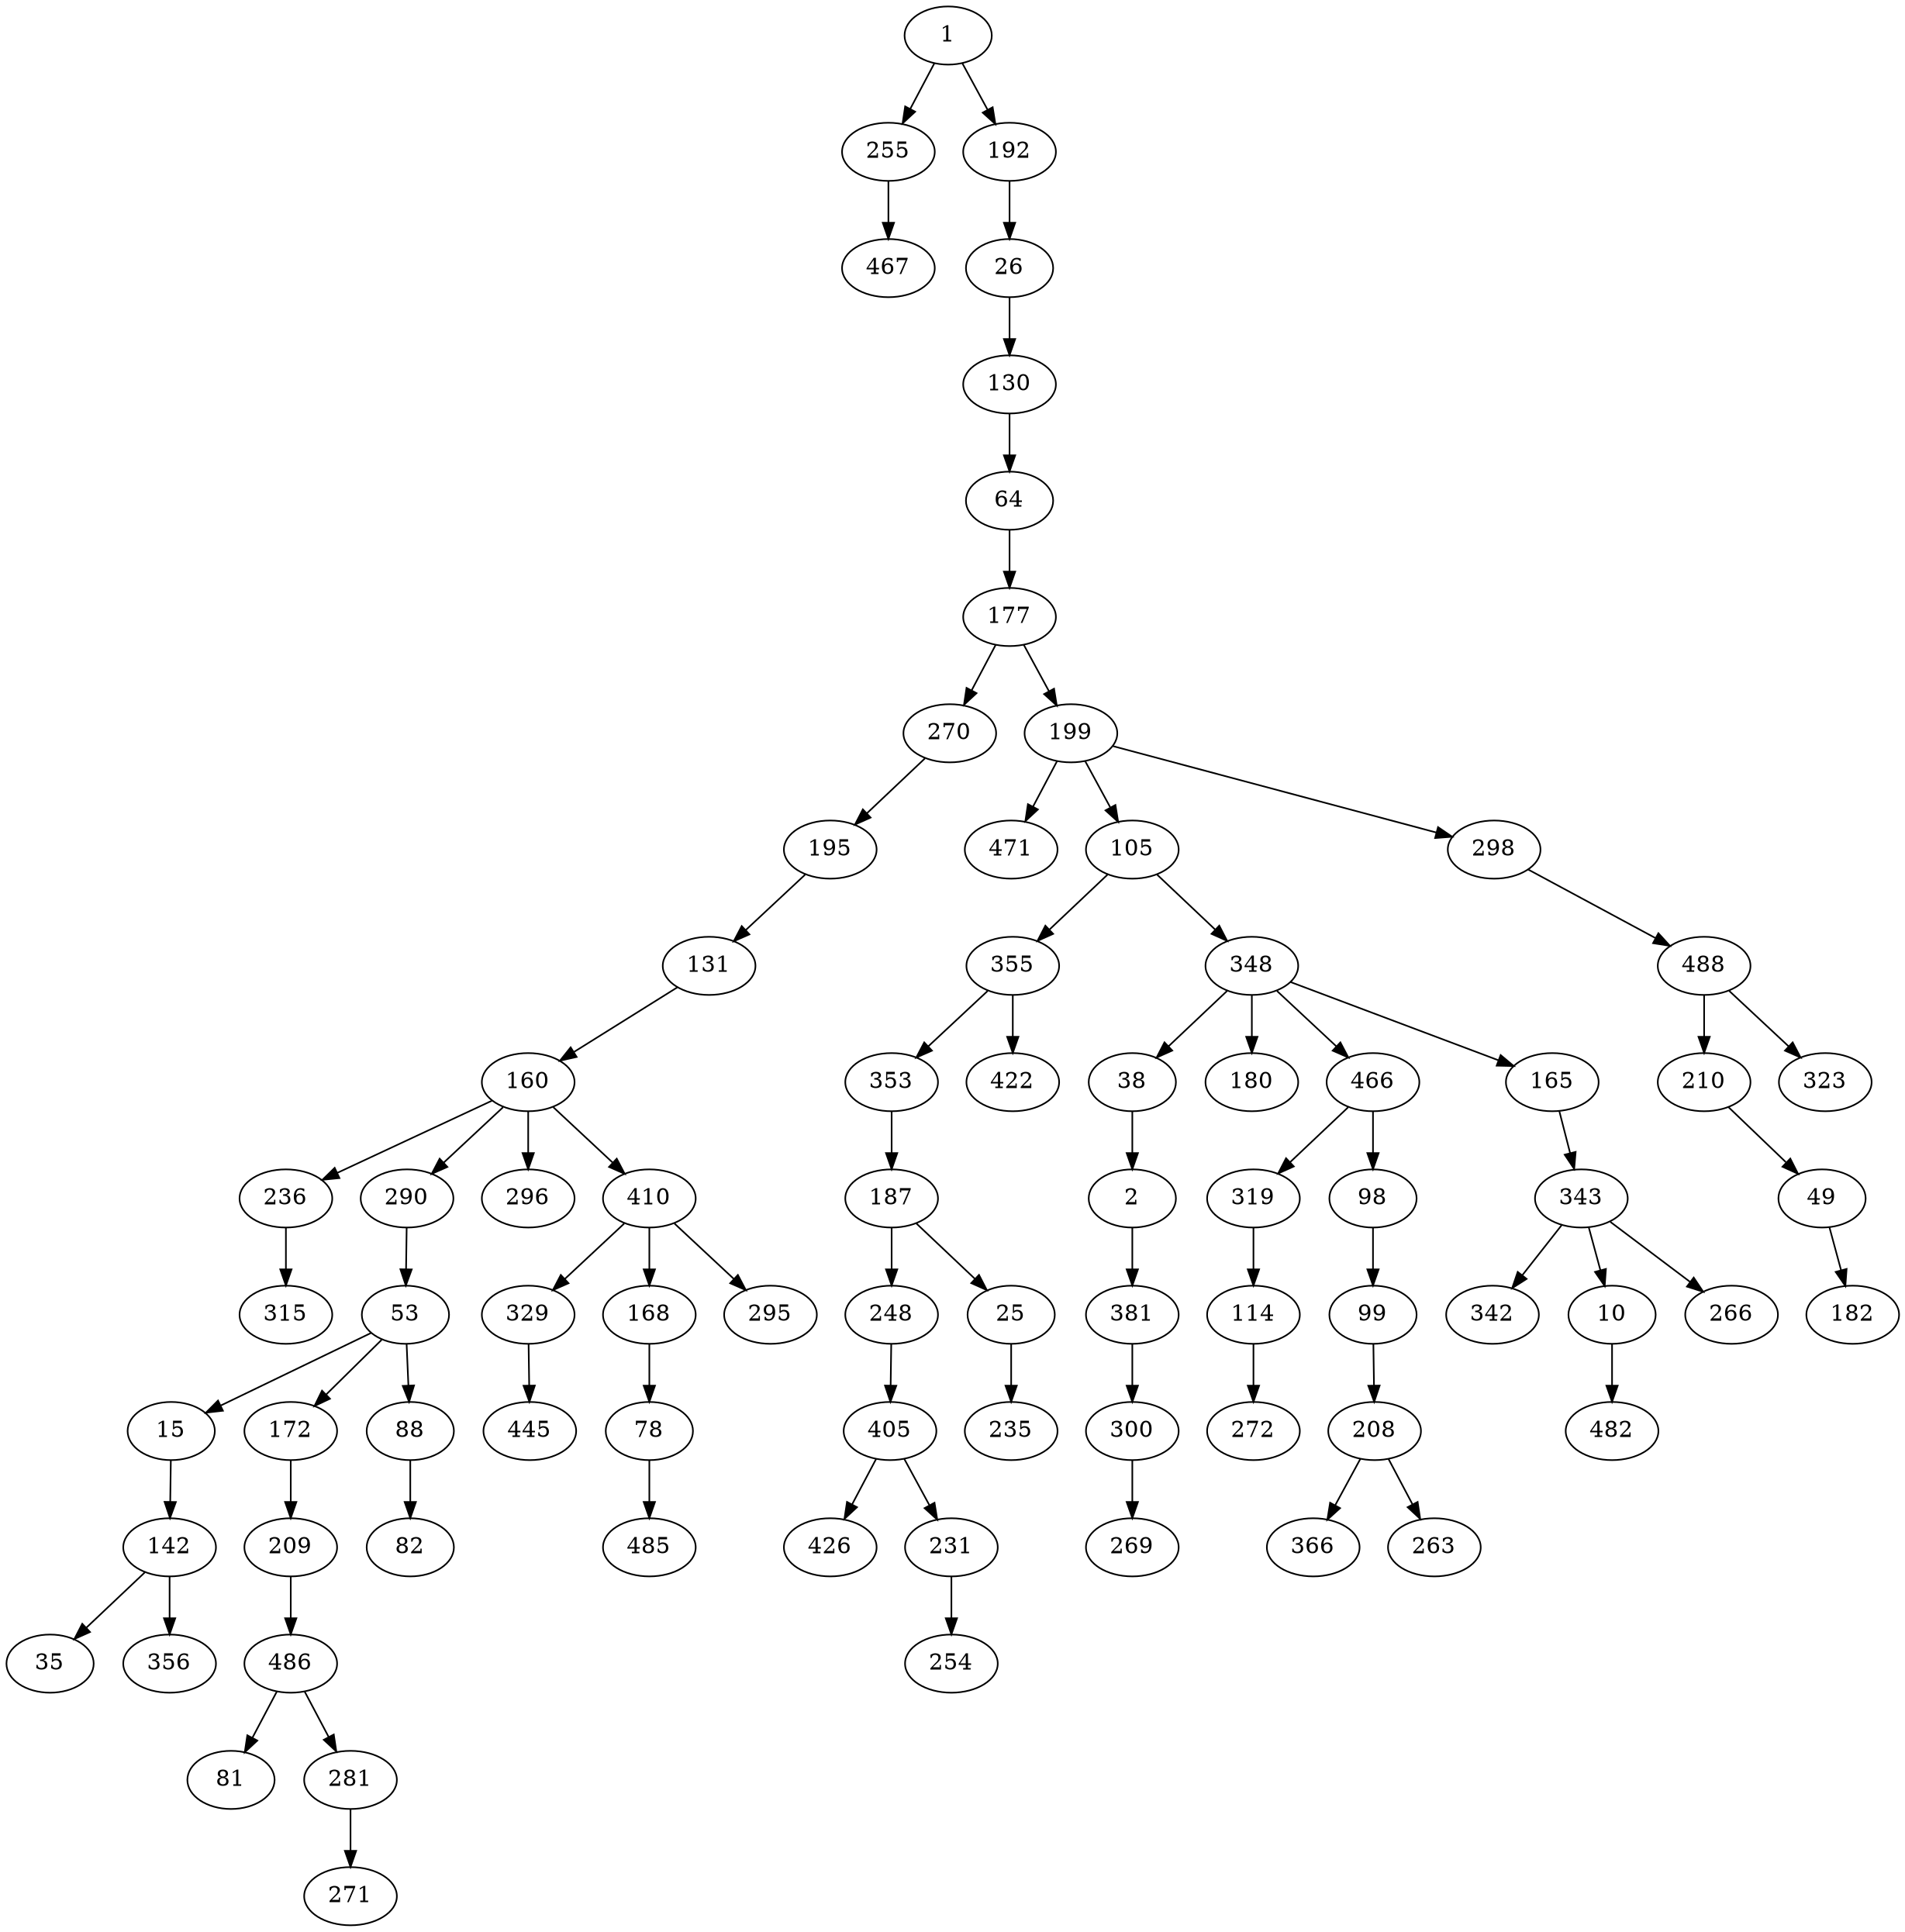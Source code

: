 digraph Erdos_500_BFST {
1;255;192;467;26;130;64;177;270;199;195;471;105;298;131;355;348;488;160;353;422;38;180;466;165;210;323;236;290;296;410;187;2;319;98;343;49;315;53;329;168;295;248;25;381;114;99;342;10;266;182;15;172;88;445;78;405;235;300;272;208;482;142;209;82;485;426;231;269;366;263;35;356;486;254;81;281;271;1 -> 255;
1 -> 192;
255 -> 467;
192 -> 26;
26 -> 130;
130 -> 64;
64 -> 177;
177 -> 270;
177 -> 199;
270 -> 195;
199 -> 471;
199 -> 105;
199 -> 298;
195 -> 131;
105 -> 355;
105 -> 348;
298 -> 488;
131 -> 160;
355 -> 353;
355 -> 422;
348 -> 38;
348 -> 180;
348 -> 466;
348 -> 165;
488 -> 210;
488 -> 323;
160 -> 236;
160 -> 290;
160 -> 296;
160 -> 410;
353 -> 187;
38 -> 2;
466 -> 319;
466 -> 98;
165 -> 343;
210 -> 49;
236 -> 315;
290 -> 53;
410 -> 329;
410 -> 168;
410 -> 295;
187 -> 248;
187 -> 25;
2 -> 381;
319 -> 114;
98 -> 99;
343 -> 342;
343 -> 10;
343 -> 266;
49 -> 182;
53 -> 15;
53 -> 172;
53 -> 88;
329 -> 445;
168 -> 78;
248 -> 405;
25 -> 235;
381 -> 300;
114 -> 272;
99 -> 208;
10 -> 482;
15 -> 142;
172 -> 209;
88 -> 82;
78 -> 485;
405 -> 426;
405 -> 231;
300 -> 269;
208 -> 366;
208 -> 263;
142 -> 35;
142 -> 356;
209 -> 486;
231 -> 254;
486 -> 81;
486 -> 281;
281 -> 271;
}
